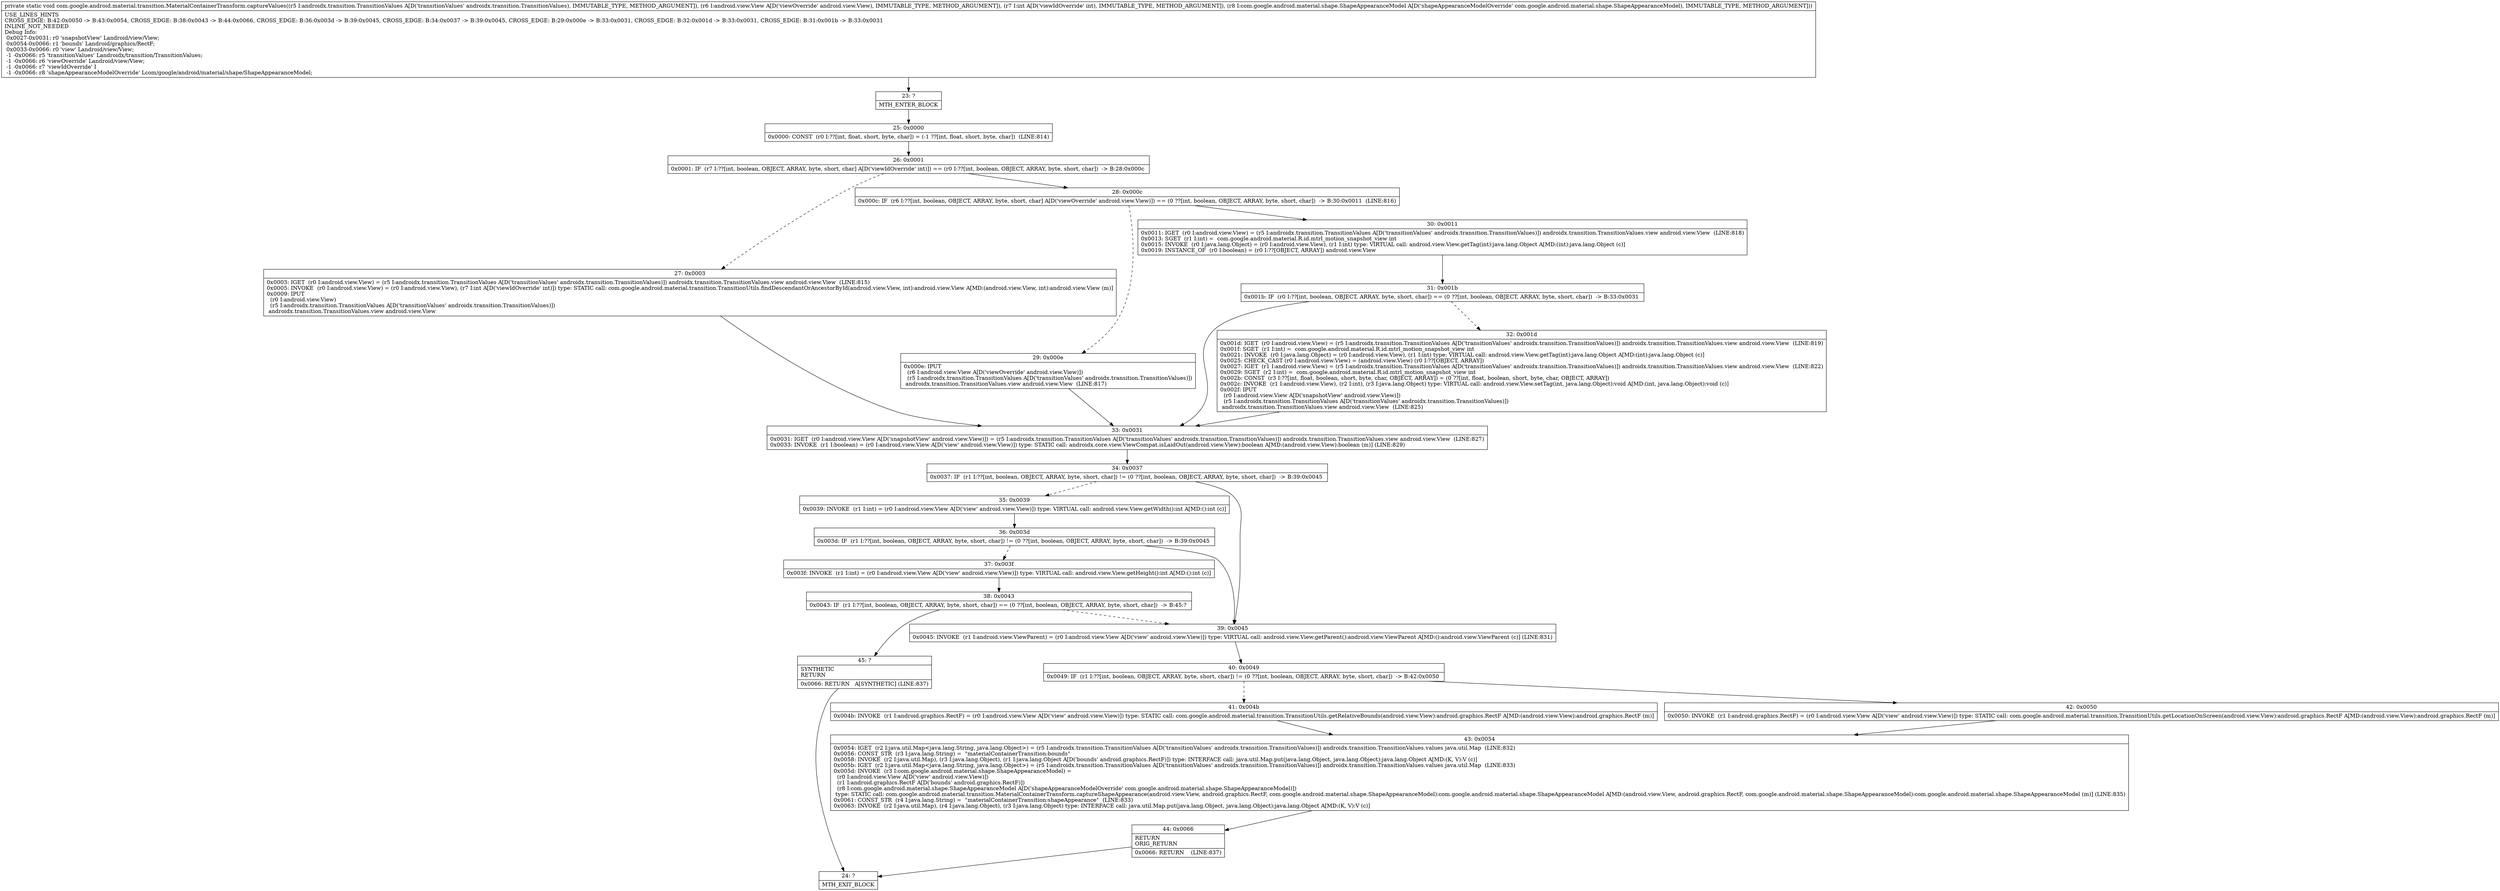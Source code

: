 digraph "CFG forcom.google.android.material.transition.MaterialContainerTransform.captureValues(Landroidx\/transition\/TransitionValues;Landroid\/view\/View;ILcom\/google\/android\/material\/shape\/ShapeAppearanceModel;)V" {
Node_23 [shape=record,label="{23\:\ ?|MTH_ENTER_BLOCK\l}"];
Node_25 [shape=record,label="{25\:\ 0x0000|0x0000: CONST  (r0 I:??[int, float, short, byte, char]) = (\-1 ??[int, float, short, byte, char])  (LINE:814)\l}"];
Node_26 [shape=record,label="{26\:\ 0x0001|0x0001: IF  (r7 I:??[int, boolean, OBJECT, ARRAY, byte, short, char] A[D('viewIdOverride' int)]) == (r0 I:??[int, boolean, OBJECT, ARRAY, byte, short, char])  \-\> B:28:0x000c \l}"];
Node_27 [shape=record,label="{27\:\ 0x0003|0x0003: IGET  (r0 I:android.view.View) = (r5 I:androidx.transition.TransitionValues A[D('transitionValues' androidx.transition.TransitionValues)]) androidx.transition.TransitionValues.view android.view.View  (LINE:815)\l0x0005: INVOKE  (r0 I:android.view.View) = (r0 I:android.view.View), (r7 I:int A[D('viewIdOverride' int)]) type: STATIC call: com.google.android.material.transition.TransitionUtils.findDescendantOrAncestorById(android.view.View, int):android.view.View A[MD:(android.view.View, int):android.view.View (m)]\l0x0009: IPUT  \l  (r0 I:android.view.View)\l  (r5 I:androidx.transition.TransitionValues A[D('transitionValues' androidx.transition.TransitionValues)])\l androidx.transition.TransitionValues.view android.view.View \l}"];
Node_33 [shape=record,label="{33\:\ 0x0031|0x0031: IGET  (r0 I:android.view.View A[D('snapshotView' android.view.View)]) = (r5 I:androidx.transition.TransitionValues A[D('transitionValues' androidx.transition.TransitionValues)]) androidx.transition.TransitionValues.view android.view.View  (LINE:827)\l0x0033: INVOKE  (r1 I:boolean) = (r0 I:android.view.View A[D('view' android.view.View)]) type: STATIC call: androidx.core.view.ViewCompat.isLaidOut(android.view.View):boolean A[MD:(android.view.View):boolean (m)] (LINE:829)\l}"];
Node_34 [shape=record,label="{34\:\ 0x0037|0x0037: IF  (r1 I:??[int, boolean, OBJECT, ARRAY, byte, short, char]) != (0 ??[int, boolean, OBJECT, ARRAY, byte, short, char])  \-\> B:39:0x0045 \l}"];
Node_35 [shape=record,label="{35\:\ 0x0039|0x0039: INVOKE  (r1 I:int) = (r0 I:android.view.View A[D('view' android.view.View)]) type: VIRTUAL call: android.view.View.getWidth():int A[MD:():int (c)]\l}"];
Node_36 [shape=record,label="{36\:\ 0x003d|0x003d: IF  (r1 I:??[int, boolean, OBJECT, ARRAY, byte, short, char]) != (0 ??[int, boolean, OBJECT, ARRAY, byte, short, char])  \-\> B:39:0x0045 \l}"];
Node_37 [shape=record,label="{37\:\ 0x003f|0x003f: INVOKE  (r1 I:int) = (r0 I:android.view.View A[D('view' android.view.View)]) type: VIRTUAL call: android.view.View.getHeight():int A[MD:():int (c)]\l}"];
Node_38 [shape=record,label="{38\:\ 0x0043|0x0043: IF  (r1 I:??[int, boolean, OBJECT, ARRAY, byte, short, char]) == (0 ??[int, boolean, OBJECT, ARRAY, byte, short, char])  \-\> B:45:? \l}"];
Node_45 [shape=record,label="{45\:\ ?|SYNTHETIC\lRETURN\l|0x0066: RETURN   A[SYNTHETIC] (LINE:837)\l}"];
Node_24 [shape=record,label="{24\:\ ?|MTH_EXIT_BLOCK\l}"];
Node_39 [shape=record,label="{39\:\ 0x0045|0x0045: INVOKE  (r1 I:android.view.ViewParent) = (r0 I:android.view.View A[D('view' android.view.View)]) type: VIRTUAL call: android.view.View.getParent():android.view.ViewParent A[MD:():android.view.ViewParent (c)] (LINE:831)\l}"];
Node_40 [shape=record,label="{40\:\ 0x0049|0x0049: IF  (r1 I:??[int, boolean, OBJECT, ARRAY, byte, short, char]) != (0 ??[int, boolean, OBJECT, ARRAY, byte, short, char])  \-\> B:42:0x0050 \l}"];
Node_41 [shape=record,label="{41\:\ 0x004b|0x004b: INVOKE  (r1 I:android.graphics.RectF) = (r0 I:android.view.View A[D('view' android.view.View)]) type: STATIC call: com.google.android.material.transition.TransitionUtils.getRelativeBounds(android.view.View):android.graphics.RectF A[MD:(android.view.View):android.graphics.RectF (m)]\l}"];
Node_43 [shape=record,label="{43\:\ 0x0054|0x0054: IGET  (r2 I:java.util.Map\<java.lang.String, java.lang.Object\>) = (r5 I:androidx.transition.TransitionValues A[D('transitionValues' androidx.transition.TransitionValues)]) androidx.transition.TransitionValues.values java.util.Map  (LINE:832)\l0x0056: CONST_STR  (r3 I:java.lang.String) =  \"materialContainerTransition:bounds\" \l0x0058: INVOKE  (r2 I:java.util.Map), (r3 I:java.lang.Object), (r1 I:java.lang.Object A[D('bounds' android.graphics.RectF)]) type: INTERFACE call: java.util.Map.put(java.lang.Object, java.lang.Object):java.lang.Object A[MD:(K, V):V (c)]\l0x005b: IGET  (r2 I:java.util.Map\<java.lang.String, java.lang.Object\>) = (r5 I:androidx.transition.TransitionValues A[D('transitionValues' androidx.transition.TransitionValues)]) androidx.transition.TransitionValues.values java.util.Map  (LINE:833)\l0x005d: INVOKE  (r3 I:com.google.android.material.shape.ShapeAppearanceModel) = \l  (r0 I:android.view.View A[D('view' android.view.View)])\l  (r1 I:android.graphics.RectF A[D('bounds' android.graphics.RectF)])\l  (r8 I:com.google.android.material.shape.ShapeAppearanceModel A[D('shapeAppearanceModelOverride' com.google.android.material.shape.ShapeAppearanceModel)])\l type: STATIC call: com.google.android.material.transition.MaterialContainerTransform.captureShapeAppearance(android.view.View, android.graphics.RectF, com.google.android.material.shape.ShapeAppearanceModel):com.google.android.material.shape.ShapeAppearanceModel A[MD:(android.view.View, android.graphics.RectF, com.google.android.material.shape.ShapeAppearanceModel):com.google.android.material.shape.ShapeAppearanceModel (m)] (LINE:835)\l0x0061: CONST_STR  (r4 I:java.lang.String) =  \"materialContainerTransition:shapeAppearance\"  (LINE:833)\l0x0063: INVOKE  (r2 I:java.util.Map), (r4 I:java.lang.Object), (r3 I:java.lang.Object) type: INTERFACE call: java.util.Map.put(java.lang.Object, java.lang.Object):java.lang.Object A[MD:(K, V):V (c)]\l}"];
Node_44 [shape=record,label="{44\:\ 0x0066|RETURN\lORIG_RETURN\l|0x0066: RETURN    (LINE:837)\l}"];
Node_42 [shape=record,label="{42\:\ 0x0050|0x0050: INVOKE  (r1 I:android.graphics.RectF) = (r0 I:android.view.View A[D('view' android.view.View)]) type: STATIC call: com.google.android.material.transition.TransitionUtils.getLocationOnScreen(android.view.View):android.graphics.RectF A[MD:(android.view.View):android.graphics.RectF (m)]\l}"];
Node_28 [shape=record,label="{28\:\ 0x000c|0x000c: IF  (r6 I:??[int, boolean, OBJECT, ARRAY, byte, short, char] A[D('viewOverride' android.view.View)]) == (0 ??[int, boolean, OBJECT, ARRAY, byte, short, char])  \-\> B:30:0x0011  (LINE:816)\l}"];
Node_29 [shape=record,label="{29\:\ 0x000e|0x000e: IPUT  \l  (r6 I:android.view.View A[D('viewOverride' android.view.View)])\l  (r5 I:androidx.transition.TransitionValues A[D('transitionValues' androidx.transition.TransitionValues)])\l androidx.transition.TransitionValues.view android.view.View  (LINE:817)\l}"];
Node_30 [shape=record,label="{30\:\ 0x0011|0x0011: IGET  (r0 I:android.view.View) = (r5 I:androidx.transition.TransitionValues A[D('transitionValues' androidx.transition.TransitionValues)]) androidx.transition.TransitionValues.view android.view.View  (LINE:818)\l0x0013: SGET  (r1 I:int) =  com.google.android.material.R.id.mtrl_motion_snapshot_view int \l0x0015: INVOKE  (r0 I:java.lang.Object) = (r0 I:android.view.View), (r1 I:int) type: VIRTUAL call: android.view.View.getTag(int):java.lang.Object A[MD:(int):java.lang.Object (c)]\l0x0019: INSTANCE_OF  (r0 I:boolean) = (r0 I:??[OBJECT, ARRAY]) android.view.View \l}"];
Node_31 [shape=record,label="{31\:\ 0x001b|0x001b: IF  (r0 I:??[int, boolean, OBJECT, ARRAY, byte, short, char]) == (0 ??[int, boolean, OBJECT, ARRAY, byte, short, char])  \-\> B:33:0x0031 \l}"];
Node_32 [shape=record,label="{32\:\ 0x001d|0x001d: IGET  (r0 I:android.view.View) = (r5 I:androidx.transition.TransitionValues A[D('transitionValues' androidx.transition.TransitionValues)]) androidx.transition.TransitionValues.view android.view.View  (LINE:819)\l0x001f: SGET  (r1 I:int) =  com.google.android.material.R.id.mtrl_motion_snapshot_view int \l0x0021: INVOKE  (r0 I:java.lang.Object) = (r0 I:android.view.View), (r1 I:int) type: VIRTUAL call: android.view.View.getTag(int):java.lang.Object A[MD:(int):java.lang.Object (c)]\l0x0025: CHECK_CAST (r0 I:android.view.View) = (android.view.View) (r0 I:??[OBJECT, ARRAY]) \l0x0027: IGET  (r1 I:android.view.View) = (r5 I:androidx.transition.TransitionValues A[D('transitionValues' androidx.transition.TransitionValues)]) androidx.transition.TransitionValues.view android.view.View  (LINE:822)\l0x0029: SGET  (r2 I:int) =  com.google.android.material.R.id.mtrl_motion_snapshot_view int \l0x002b: CONST  (r3 I:??[int, float, boolean, short, byte, char, OBJECT, ARRAY]) = (0 ??[int, float, boolean, short, byte, char, OBJECT, ARRAY]) \l0x002c: INVOKE  (r1 I:android.view.View), (r2 I:int), (r3 I:java.lang.Object) type: VIRTUAL call: android.view.View.setTag(int, java.lang.Object):void A[MD:(int, java.lang.Object):void (c)]\l0x002f: IPUT  \l  (r0 I:android.view.View A[D('snapshotView' android.view.View)])\l  (r5 I:androidx.transition.TransitionValues A[D('transitionValues' androidx.transition.TransitionValues)])\l androidx.transition.TransitionValues.view android.view.View  (LINE:825)\l}"];
MethodNode[shape=record,label="{private static void com.google.android.material.transition.MaterialContainerTransform.captureValues((r5 I:androidx.transition.TransitionValues A[D('transitionValues' androidx.transition.TransitionValues), IMMUTABLE_TYPE, METHOD_ARGUMENT]), (r6 I:android.view.View A[D('viewOverride' android.view.View), IMMUTABLE_TYPE, METHOD_ARGUMENT]), (r7 I:int A[D('viewIdOverride' int), IMMUTABLE_TYPE, METHOD_ARGUMENT]), (r8 I:com.google.android.material.shape.ShapeAppearanceModel A[D('shapeAppearanceModelOverride' com.google.android.material.shape.ShapeAppearanceModel), IMMUTABLE_TYPE, METHOD_ARGUMENT]))  | USE_LINES_HINTS\lCROSS_EDGE: B:42:0x0050 \-\> B:43:0x0054, CROSS_EDGE: B:38:0x0043 \-\> B:44:0x0066, CROSS_EDGE: B:36:0x003d \-\> B:39:0x0045, CROSS_EDGE: B:34:0x0037 \-\> B:39:0x0045, CROSS_EDGE: B:29:0x000e \-\> B:33:0x0031, CROSS_EDGE: B:32:0x001d \-\> B:33:0x0031, CROSS_EDGE: B:31:0x001b \-\> B:33:0x0031\lINLINE_NOT_NEEDED\lDebug Info:\l  0x0027\-0x0031: r0 'snapshotView' Landroid\/view\/View;\l  0x0054\-0x0066: r1 'bounds' Landroid\/graphics\/RectF;\l  0x0033\-0x0066: r0 'view' Landroid\/view\/View;\l  \-1 \-0x0066: r5 'transitionValues' Landroidx\/transition\/TransitionValues;\l  \-1 \-0x0066: r6 'viewOverride' Landroid\/view\/View;\l  \-1 \-0x0066: r7 'viewIdOverride' I\l  \-1 \-0x0066: r8 'shapeAppearanceModelOverride' Lcom\/google\/android\/material\/shape\/ShapeAppearanceModel;\l}"];
MethodNode -> Node_23;Node_23 -> Node_25;
Node_25 -> Node_26;
Node_26 -> Node_27[style=dashed];
Node_26 -> Node_28;
Node_27 -> Node_33;
Node_33 -> Node_34;
Node_34 -> Node_35[style=dashed];
Node_34 -> Node_39;
Node_35 -> Node_36;
Node_36 -> Node_37[style=dashed];
Node_36 -> Node_39;
Node_37 -> Node_38;
Node_38 -> Node_39[style=dashed];
Node_38 -> Node_45;
Node_45 -> Node_24;
Node_39 -> Node_40;
Node_40 -> Node_41[style=dashed];
Node_40 -> Node_42;
Node_41 -> Node_43;
Node_43 -> Node_44;
Node_44 -> Node_24;
Node_42 -> Node_43;
Node_28 -> Node_29[style=dashed];
Node_28 -> Node_30;
Node_29 -> Node_33;
Node_30 -> Node_31;
Node_31 -> Node_32[style=dashed];
Node_31 -> Node_33;
Node_32 -> Node_33;
}


